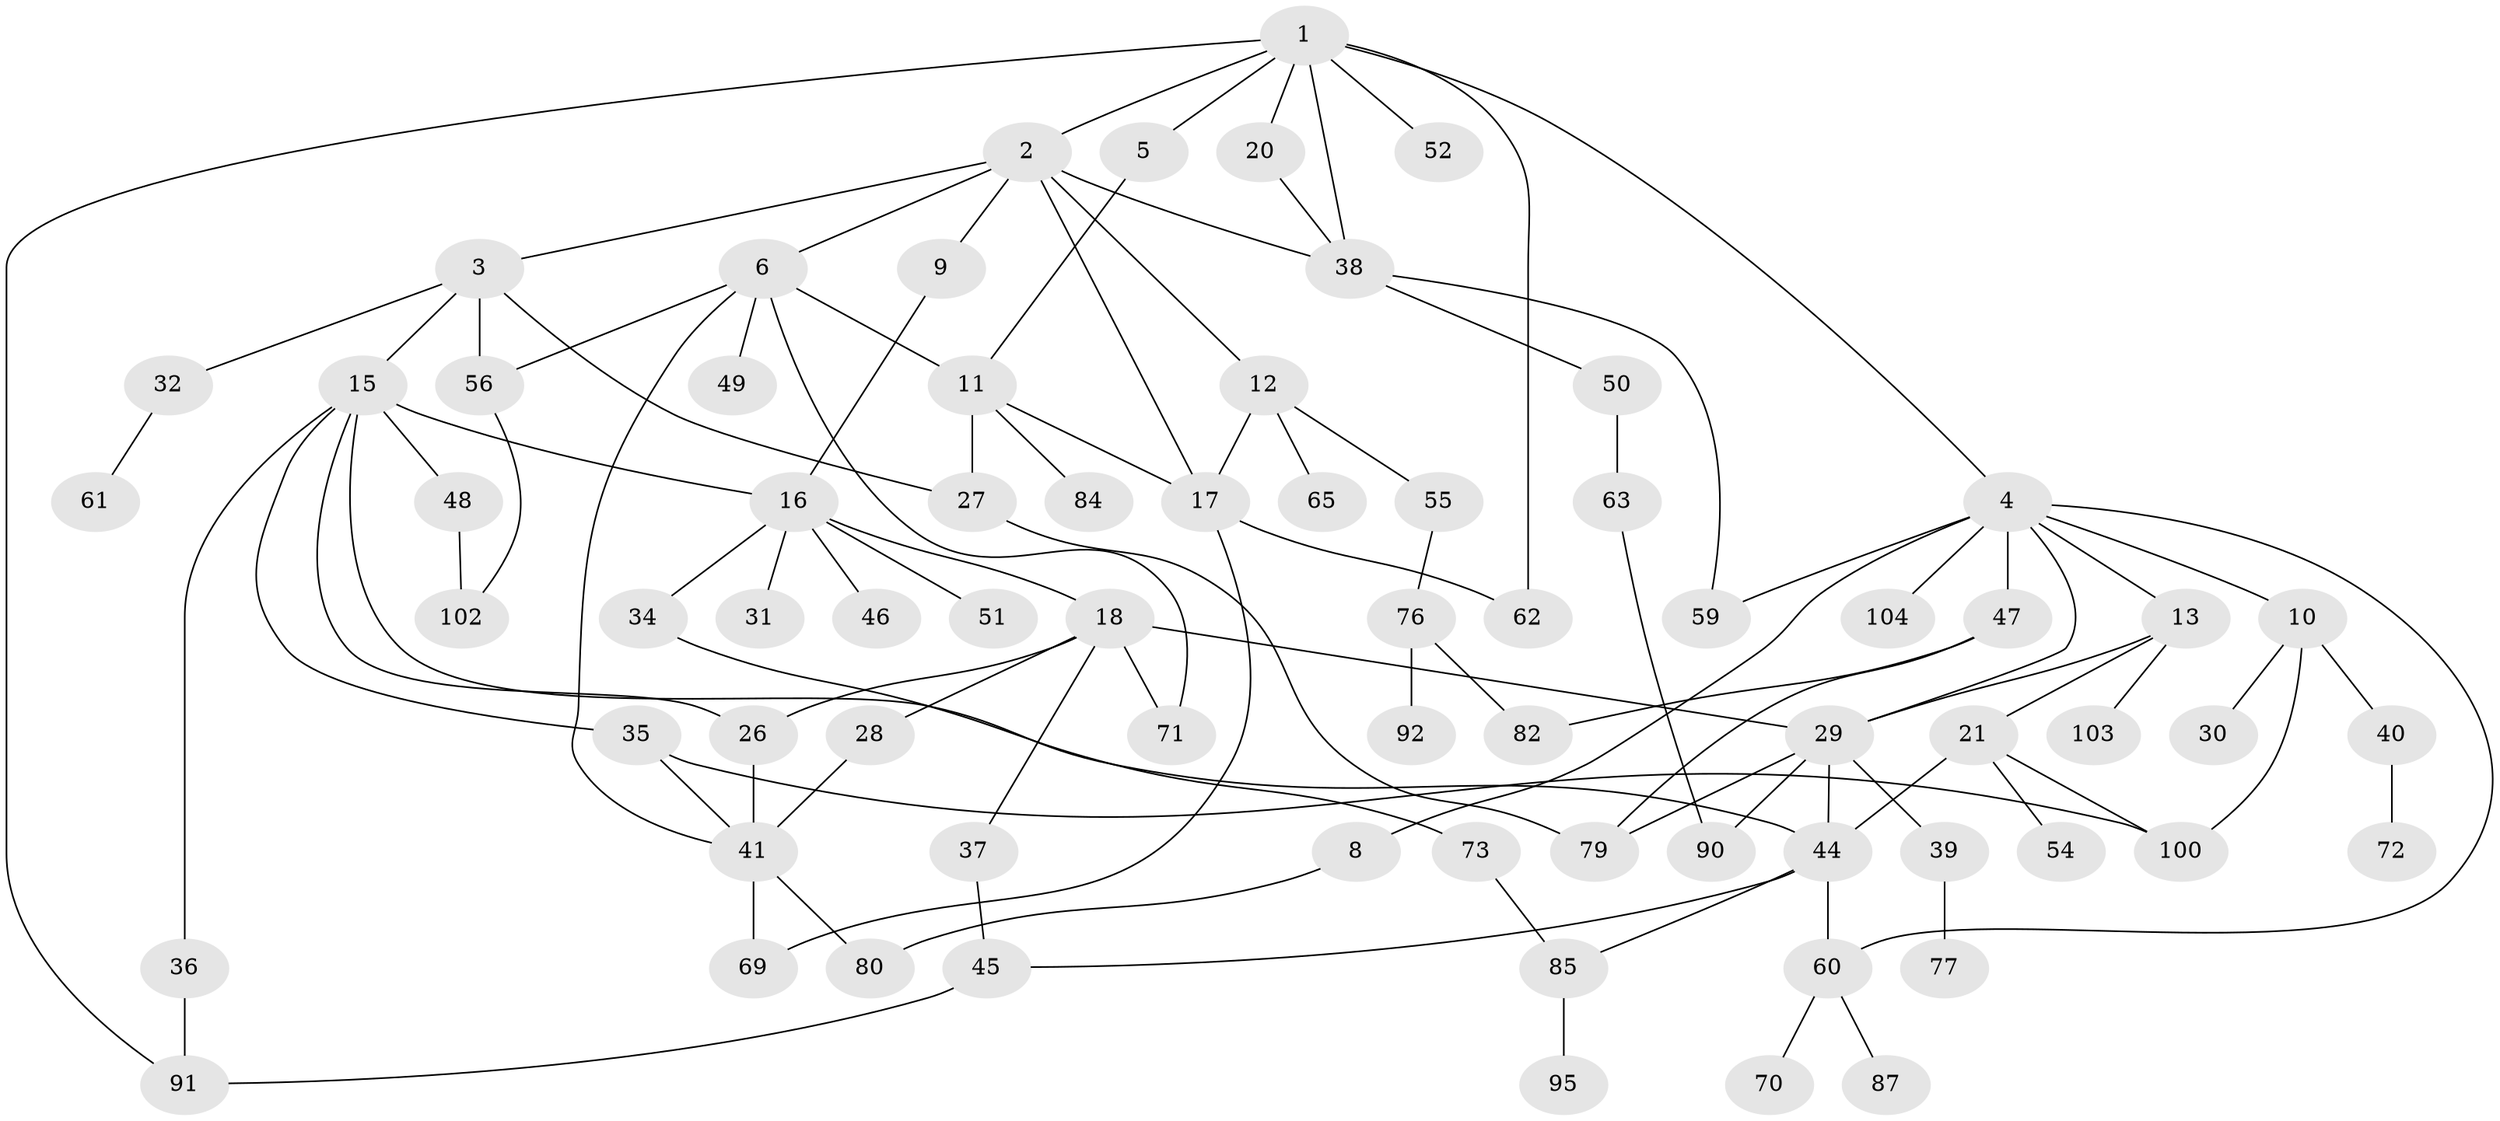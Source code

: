 // original degree distribution, {6: 0.028846153846153848, 7: 0.019230769230769232, 4: 0.0673076923076923, 5: 0.0673076923076923, 2: 0.41346153846153844, 3: 0.20192307692307693, 8: 0.009615384615384616, 1: 0.19230769230769232}
// Generated by graph-tools (version 1.1) at 2025/10/02/27/25 16:10:54]
// undirected, 72 vertices, 104 edges
graph export_dot {
graph [start="1"]
  node [color=gray90,style=filled];
  1 [super="+25"];
  2 [super="+83"];
  3 [super="+14"];
  4 [super="+7"];
  5;
  6 [super="+22"];
  8 [super="+88"];
  9;
  10 [super="+23"];
  11 [super="+57"];
  12 [super="+19"];
  13;
  15 [super="+67"];
  16 [super="+24"];
  17 [super="+66"];
  18 [super="+33"];
  20;
  21 [super="+81"];
  26 [super="+89"];
  27 [super="+42"];
  28 [super="+43"];
  29 [super="+97"];
  30;
  31;
  32;
  34 [super="+64"];
  35 [super="+96"];
  36;
  37;
  38 [super="+58"];
  39;
  40;
  41 [super="+78"];
  44 [super="+53"];
  45;
  46 [super="+93"];
  47;
  48;
  49;
  50;
  51;
  52;
  54;
  55;
  56 [super="+68"];
  59;
  60 [super="+74"];
  61;
  62;
  63 [super="+94"];
  65;
  69;
  70;
  71 [super="+75"];
  72;
  73;
  76;
  77 [super="+86"];
  79;
  80;
  82 [super="+98"];
  84;
  85;
  87;
  90;
  91 [super="+99"];
  92;
  95;
  100 [super="+101"];
  102;
  103;
  104;
  1 -- 2;
  1 -- 4;
  1 -- 5;
  1 -- 20;
  1 -- 91;
  1 -- 38;
  1 -- 52;
  1 -- 62;
  2 -- 3;
  2 -- 6;
  2 -- 9;
  2 -- 12;
  2 -- 38;
  2 -- 17;
  3 -- 27;
  3 -- 32;
  3 -- 56;
  3 -- 15;
  4 -- 8;
  4 -- 13;
  4 -- 29;
  4 -- 104;
  4 -- 10;
  4 -- 59;
  4 -- 47;
  4 -- 60;
  5 -- 11;
  6 -- 49;
  6 -- 71;
  6 -- 56;
  6 -- 41;
  6 -- 11;
  8 -- 80;
  9 -- 16;
  10 -- 30;
  10 -- 40;
  10 -- 100;
  11 -- 17;
  11 -- 84;
  11 -- 27;
  12 -- 65;
  12 -- 17;
  12 -- 55;
  13 -- 21;
  13 -- 103;
  13 -- 29;
  15 -- 26;
  15 -- 35;
  15 -- 36;
  15 -- 48;
  15 -- 16;
  15 -- 44;
  16 -- 18;
  16 -- 51;
  16 -- 34;
  16 -- 31;
  16 -- 46;
  17 -- 69;
  17 -- 62;
  18 -- 28;
  18 -- 37;
  18 -- 29;
  18 -- 71;
  18 -- 26;
  20 -- 38;
  21 -- 54;
  21 -- 100;
  21 -- 44;
  26 -- 41;
  27 -- 79;
  28 -- 41;
  29 -- 39;
  29 -- 44;
  29 -- 90;
  29 -- 79;
  32 -- 61;
  34 -- 73;
  35 -- 41;
  35 -- 100;
  36 -- 91;
  37 -- 45;
  38 -- 50;
  38 -- 59;
  39 -- 77;
  40 -- 72;
  41 -- 69;
  41 -- 80;
  44 -- 45;
  44 -- 60;
  44 -- 85;
  45 -- 91;
  47 -- 79;
  47 -- 82;
  48 -- 102;
  50 -- 63;
  55 -- 76;
  56 -- 102;
  60 -- 70;
  60 -- 87;
  63 -- 90;
  73 -- 85;
  76 -- 82;
  76 -- 92;
  85 -- 95;
}
